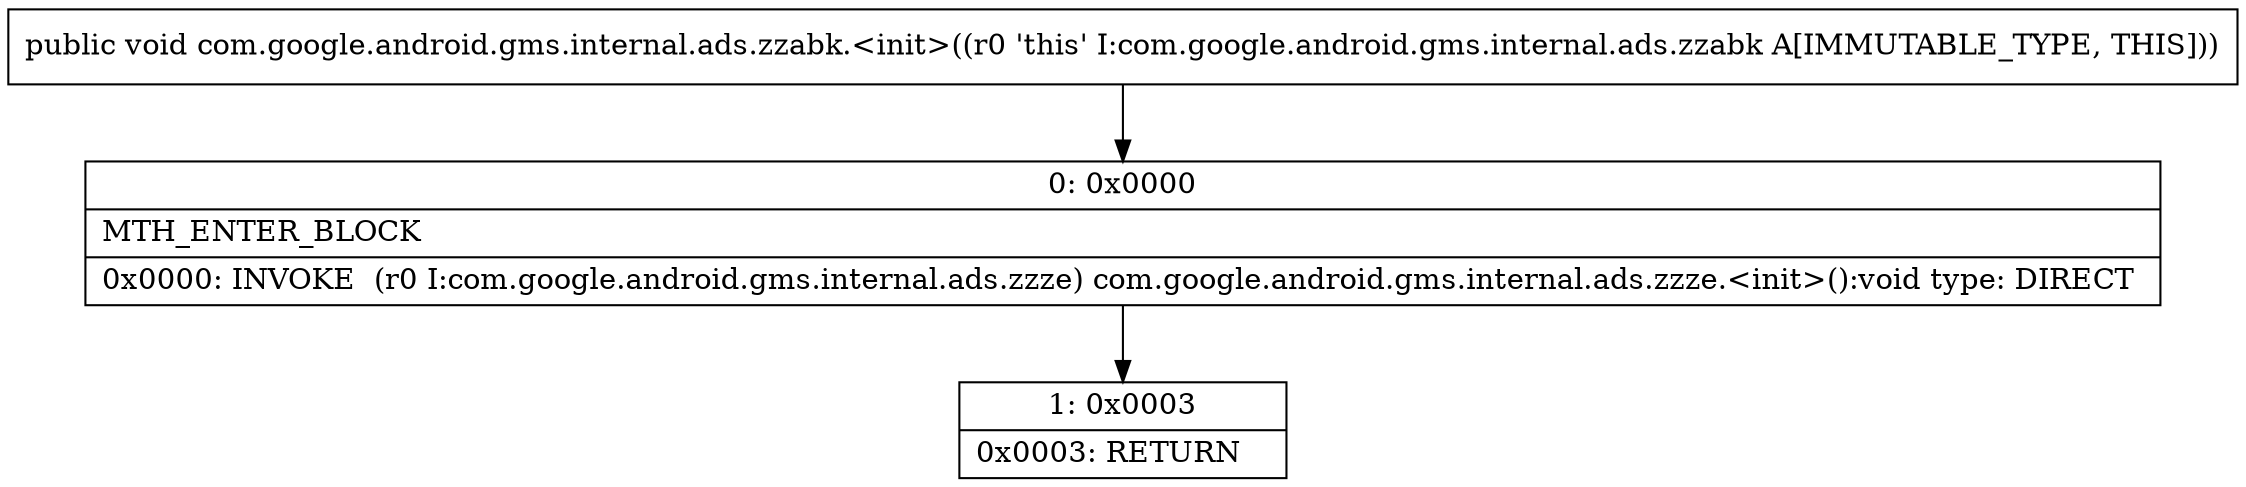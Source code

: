 digraph "CFG forcom.google.android.gms.internal.ads.zzabk.\<init\>()V" {
Node_0 [shape=record,label="{0\:\ 0x0000|MTH_ENTER_BLOCK\l|0x0000: INVOKE  (r0 I:com.google.android.gms.internal.ads.zzze) com.google.android.gms.internal.ads.zzze.\<init\>():void type: DIRECT \l}"];
Node_1 [shape=record,label="{1\:\ 0x0003|0x0003: RETURN   \l}"];
MethodNode[shape=record,label="{public void com.google.android.gms.internal.ads.zzabk.\<init\>((r0 'this' I:com.google.android.gms.internal.ads.zzabk A[IMMUTABLE_TYPE, THIS])) }"];
MethodNode -> Node_0;
Node_0 -> Node_1;
}

